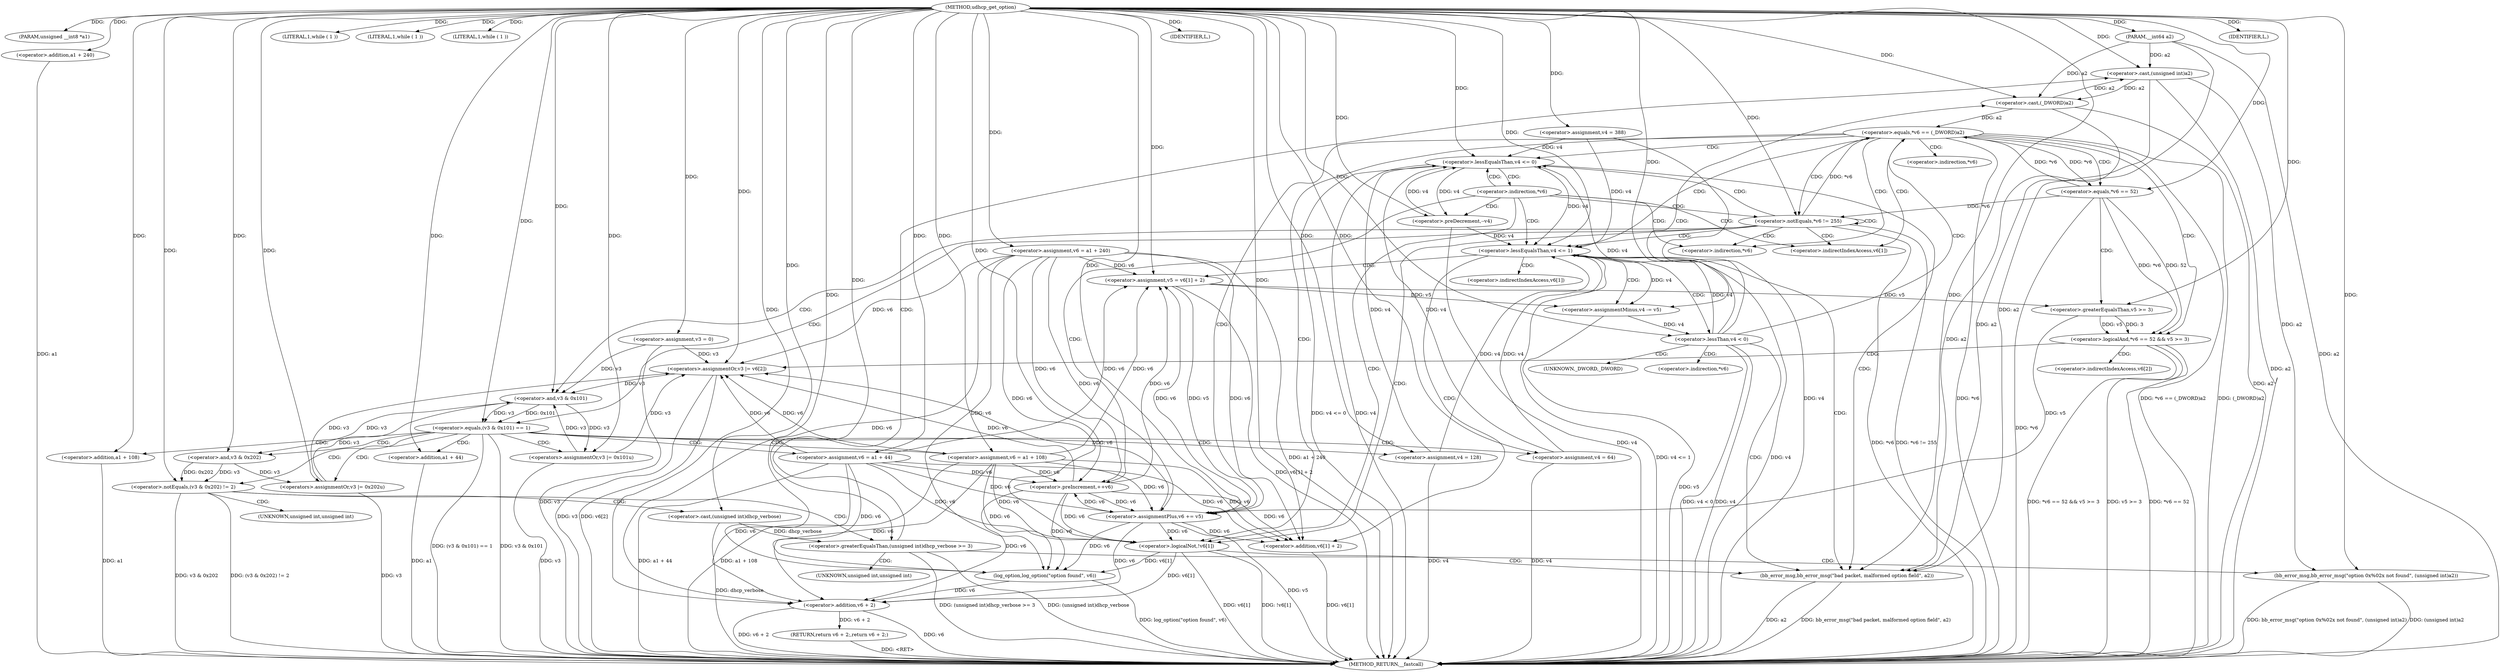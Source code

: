 digraph udhcp_get_option {  
"1000105" [label = "(METHOD,udhcp_get_option)" ]
"1000265" [label = "(METHOD_RETURN,__fastcall)" ]
"1000106" [label = "(PARAM,unsigned __int8 *a1)" ]
"1000107" [label = "(PARAM,__int64 a2)" ]
"1000113" [label = "(<operator>.assignment,v3 = 0)" ]
"1000116" [label = "(<operator>.assignment,v6 = a1 + 240)" ]
"1000118" [label = "(<operator>.addition,a1 + 240)" ]
"1000121" [label = "(<operator>.assignment,v4 = 388)" ]
"1000125" [label = "(LITERAL,1,while ( 1 ))" ]
"1000128" [label = "(LITERAL,1,while ( 1 ))" ]
"1000131" [label = "(LITERAL,1,while ( 1 ))" ]
"1000134" [label = "(<operator>.lessEqualsThan,v4 <= 0)" ]
"1000142" [label = "(<operator>.preDecrement,--v4)" ]
"1000144" [label = "(<operator>.preIncrement,++v6)" ]
"1000147" [label = "(<operator>.notEquals,*v6 != 255)" ]
"1000153" [label = "(<operator>.equals,(v3 & 0x101) == 1)" ]
"1000154" [label = "(<operator>.and,v3 & 0x101)" ]
"1000159" [label = "(<operators>.assignmentOr,v3 |= 0x101u)" ]
"1000162" [label = "(<operator>.assignment,v6 = a1 + 108)" ]
"1000164" [label = "(<operator>.addition,a1 + 108)" ]
"1000167" [label = "(<operator>.assignment,v4 = 128)" ]
"1000173" [label = "(<operator>.notEquals,(v3 & 0x202) != 2)" ]
"1000174" [label = "(<operator>.and,v3 & 0x202)" ]
"1000180" [label = "(<operator>.greaterEqualsThan,(unsigned int)dhcp_verbose >= 3)" ]
"1000181" [label = "(<operator>.cast,(unsigned int)dhcp_verbose)" ]
"1000185" [label = "(bb_error_msg,bb_error_msg(\"option 0x%02x not found\", (unsigned int)a2))" ]
"1000187" [label = "(<operator>.cast,(unsigned int)a2)" ]
"1000190" [label = "(IDENTIFIER,L,)" ]
"1000191" [label = "(<operators>.assignmentOr,v3 |= 0x202u)" ]
"1000194" [label = "(<operator>.assignment,v6 = a1 + 44)" ]
"1000196" [label = "(<operator>.addition,a1 + 44)" ]
"1000199" [label = "(<operator>.assignment,v4 = 64)" ]
"1000203" [label = "(<operator>.lessEqualsThan,v4 <= 1)" ]
"1000207" [label = "(<operator>.assignment,v5 = v6[1] + 2)" ]
"1000209" [label = "(<operator>.addition,v6[1] + 2)" ]
"1000214" [label = "(<operator>.assignmentMinus,v4 -= v5)" ]
"1000218" [label = "(<operator>.lessThan,v4 < 0)" ]
"1000223" [label = "(<operator>.equals,*v6 == (_DWORD)a2)" ]
"1000226" [label = "(<operator>.cast,(_DWORD)a2)" ]
"1000231" [label = "(<operator>.logicalAnd,*v6 == 52 && v5 >= 3)" ]
"1000232" [label = "(<operator>.equals,*v6 == 52)" ]
"1000236" [label = "(<operator>.greaterEqualsThan,v5 >= 3)" ]
"1000239" [label = "(<operators>.assignmentOr,v3 |= v6[2])" ]
"1000244" [label = "(<operator>.assignmentPlus,v6 += v5)" ]
"1000248" [label = "(<operator>.logicalNot,!v6[1])" ]
"1000254" [label = "(bb_error_msg,bb_error_msg(\"bad packet, malformed option field\", a2))" ]
"1000257" [label = "(IDENTIFIER,L,)" ]
"1000258" [label = "(log_option,log_option(\"option found\", v6))" ]
"1000261" [label = "(RETURN,return v6 + 2;,return v6 + 2;)" ]
"1000262" [label = "(<operator>.addition,v6 + 2)" ]
"1000139" [label = "(<operator>.indirection,*v6)" ]
"1000148" [label = "(<operator>.indirection,*v6)" ]
"1000182" [label = "(UNKNOWN,unsigned int,unsigned int)" ]
"1000188" [label = "(UNKNOWN,unsigned int,unsigned int)" ]
"1000210" [label = "(<operator>.indirectIndexAccess,v6[1])" ]
"1000224" [label = "(<operator>.indirection,*v6)" ]
"1000227" [label = "(UNKNOWN,_DWORD,_DWORD)" ]
"1000233" [label = "(<operator>.indirection,*v6)" ]
"1000241" [label = "(<operator>.indirectIndexAccess,v6[2])" ]
"1000249" [label = "(<operator>.indirectIndexAccess,v6[1])" ]
  "1000244" -> "1000265"  [ label = "DDG: v5"] 
  "1000248" -> "1000265"  [ label = "DDG: v6[1]"] 
  "1000248" -> "1000265"  [ label = "DDG: !v6[1]"] 
  "1000231" -> "1000265"  [ label = "DDG: *v6 == 52 && v5 >= 3"] 
  "1000207" -> "1000265"  [ label = "DDG: v6[1] + 2"] 
  "1000194" -> "1000265"  [ label = "DDG: a1 + 44"] 
  "1000180" -> "1000265"  [ label = "DDG: (unsigned int)dhcp_verbose"] 
  "1000162" -> "1000265"  [ label = "DDG: a1 + 108"] 
  "1000218" -> "1000265"  [ label = "DDG: v4 < 0"] 
  "1000142" -> "1000265"  [ label = "DDG: v4"] 
  "1000107" -> "1000265"  [ label = "DDG: a2"] 
  "1000199" -> "1000265"  [ label = "DDG: v4"] 
  "1000203" -> "1000265"  [ label = "DDG: v4 <= 1"] 
  "1000223" -> "1000265"  [ label = "DDG: *v6 == (_DWORD)a2"] 
  "1000187" -> "1000265"  [ label = "DDG: a2"] 
  "1000173" -> "1000265"  [ label = "DDG: v3 & 0x202"] 
  "1000232" -> "1000265"  [ label = "DDG: *v6"] 
  "1000116" -> "1000265"  [ label = "DDG: a1 + 240"] 
  "1000121" -> "1000265"  [ label = "DDG: v4"] 
  "1000258" -> "1000265"  [ label = "DDG: log_option(\"option found\", v6)"] 
  "1000254" -> "1000265"  [ label = "DDG: a2"] 
  "1000134" -> "1000265"  [ label = "DDG: v4 <= 0"] 
  "1000118" -> "1000265"  [ label = "DDG: a1"] 
  "1000153" -> "1000265"  [ label = "DDG: (v3 & 0x101) == 1"] 
  "1000223" -> "1000265"  [ label = "DDG: (_DWORD)a2"] 
  "1000239" -> "1000265"  [ label = "DDG: v6[2]"] 
  "1000181" -> "1000265"  [ label = "DDG: dhcp_verbose"] 
  "1000223" -> "1000265"  [ label = "DDG: *v6"] 
  "1000180" -> "1000265"  [ label = "DDG: (unsigned int)dhcp_verbose >= 3"] 
  "1000147" -> "1000265"  [ label = "DDG: *v6 != 255"] 
  "1000203" -> "1000265"  [ label = "DDG: v4"] 
  "1000147" -> "1000265"  [ label = "DDG: *v6"] 
  "1000231" -> "1000265"  [ label = "DDG: v5 >= 3"] 
  "1000262" -> "1000265"  [ label = "DDG: v6"] 
  "1000231" -> "1000265"  [ label = "DDG: *v6 == 52"] 
  "1000185" -> "1000265"  [ label = "DDG: bb_error_msg(\"option 0x%02x not found\", (unsigned int)a2)"] 
  "1000134" -> "1000265"  [ label = "DDG: v4"] 
  "1000191" -> "1000265"  [ label = "DDG: v3"] 
  "1000185" -> "1000265"  [ label = "DDG: (unsigned int)a2"] 
  "1000226" -> "1000265"  [ label = "DDG: a2"] 
  "1000113" -> "1000265"  [ label = "DDG: v3"] 
  "1000214" -> "1000265"  [ label = "DDG: v5"] 
  "1000173" -> "1000265"  [ label = "DDG: (v3 & 0x202) != 2"] 
  "1000209" -> "1000265"  [ label = "DDG: v6[1]"] 
  "1000159" -> "1000265"  [ label = "DDG: v3"] 
  "1000254" -> "1000265"  [ label = "DDG: bb_error_msg(\"bad packet, malformed option field\", a2)"] 
  "1000262" -> "1000265"  [ label = "DDG: v6 + 2"] 
  "1000196" -> "1000265"  [ label = "DDG: a1"] 
  "1000153" -> "1000265"  [ label = "DDG: v3 & 0x101"] 
  "1000239" -> "1000265"  [ label = "DDG: v3"] 
  "1000167" -> "1000265"  [ label = "DDG: v4"] 
  "1000164" -> "1000265"  [ label = "DDG: a1"] 
  "1000218" -> "1000265"  [ label = "DDG: v4"] 
  "1000261" -> "1000265"  [ label = "DDG: <RET>"] 
  "1000105" -> "1000106"  [ label = "DDG: "] 
  "1000105" -> "1000107"  [ label = "DDG: "] 
  "1000105" -> "1000113"  [ label = "DDG: "] 
  "1000105" -> "1000116"  [ label = "DDG: "] 
  "1000105" -> "1000118"  [ label = "DDG: "] 
  "1000105" -> "1000121"  [ label = "DDG: "] 
  "1000105" -> "1000125"  [ label = "DDG: "] 
  "1000105" -> "1000128"  [ label = "DDG: "] 
  "1000105" -> "1000131"  [ label = "DDG: "] 
  "1000142" -> "1000134"  [ label = "DDG: v4"] 
  "1000199" -> "1000134"  [ label = "DDG: v4"] 
  "1000121" -> "1000134"  [ label = "DDG: v4"] 
  "1000167" -> "1000134"  [ label = "DDG: v4"] 
  "1000218" -> "1000134"  [ label = "DDG: v4"] 
  "1000105" -> "1000134"  [ label = "DDG: "] 
  "1000134" -> "1000142"  [ label = "DDG: v4"] 
  "1000105" -> "1000142"  [ label = "DDG: "] 
  "1000194" -> "1000144"  [ label = "DDG: v6"] 
  "1000244" -> "1000144"  [ label = "DDG: v6"] 
  "1000116" -> "1000144"  [ label = "DDG: v6"] 
  "1000162" -> "1000144"  [ label = "DDG: v6"] 
  "1000105" -> "1000144"  [ label = "DDG: "] 
  "1000232" -> "1000147"  [ label = "DDG: *v6"] 
  "1000105" -> "1000147"  [ label = "DDG: "] 
  "1000154" -> "1000153"  [ label = "DDG: v3"] 
  "1000154" -> "1000153"  [ label = "DDG: 0x101"] 
  "1000191" -> "1000154"  [ label = "DDG: v3"] 
  "1000113" -> "1000154"  [ label = "DDG: v3"] 
  "1000159" -> "1000154"  [ label = "DDG: v3"] 
  "1000239" -> "1000154"  [ label = "DDG: v3"] 
  "1000105" -> "1000154"  [ label = "DDG: "] 
  "1000105" -> "1000153"  [ label = "DDG: "] 
  "1000105" -> "1000159"  [ label = "DDG: "] 
  "1000154" -> "1000159"  [ label = "DDG: v3"] 
  "1000105" -> "1000162"  [ label = "DDG: "] 
  "1000105" -> "1000164"  [ label = "DDG: "] 
  "1000105" -> "1000167"  [ label = "DDG: "] 
  "1000174" -> "1000173"  [ label = "DDG: v3"] 
  "1000174" -> "1000173"  [ label = "DDG: 0x202"] 
  "1000154" -> "1000174"  [ label = "DDG: v3"] 
  "1000105" -> "1000174"  [ label = "DDG: "] 
  "1000105" -> "1000173"  [ label = "DDG: "] 
  "1000181" -> "1000180"  [ label = "DDG: dhcp_verbose"] 
  "1000105" -> "1000181"  [ label = "DDG: "] 
  "1000105" -> "1000180"  [ label = "DDG: "] 
  "1000105" -> "1000185"  [ label = "DDG: "] 
  "1000187" -> "1000185"  [ label = "DDG: a2"] 
  "1000226" -> "1000187"  [ label = "DDG: a2"] 
  "1000107" -> "1000187"  [ label = "DDG: a2"] 
  "1000105" -> "1000187"  [ label = "DDG: "] 
  "1000105" -> "1000190"  [ label = "DDG: "] 
  "1000105" -> "1000191"  [ label = "DDG: "] 
  "1000174" -> "1000191"  [ label = "DDG: v3"] 
  "1000105" -> "1000194"  [ label = "DDG: "] 
  "1000105" -> "1000196"  [ label = "DDG: "] 
  "1000105" -> "1000199"  [ label = "DDG: "] 
  "1000142" -> "1000203"  [ label = "DDG: v4"] 
  "1000199" -> "1000203"  [ label = "DDG: v4"] 
  "1000121" -> "1000203"  [ label = "DDG: v4"] 
  "1000134" -> "1000203"  [ label = "DDG: v4"] 
  "1000167" -> "1000203"  [ label = "DDG: v4"] 
  "1000218" -> "1000203"  [ label = "DDG: v4"] 
  "1000105" -> "1000203"  [ label = "DDG: "] 
  "1000144" -> "1000207"  [ label = "DDG: v6"] 
  "1000194" -> "1000207"  [ label = "DDG: v6"] 
  "1000244" -> "1000207"  [ label = "DDG: v6"] 
  "1000116" -> "1000207"  [ label = "DDG: v6"] 
  "1000162" -> "1000207"  [ label = "DDG: v6"] 
  "1000105" -> "1000207"  [ label = "DDG: "] 
  "1000144" -> "1000209"  [ label = "DDG: v6"] 
  "1000194" -> "1000209"  [ label = "DDG: v6"] 
  "1000244" -> "1000209"  [ label = "DDG: v6"] 
  "1000116" -> "1000209"  [ label = "DDG: v6"] 
  "1000162" -> "1000209"  [ label = "DDG: v6"] 
  "1000105" -> "1000209"  [ label = "DDG: "] 
  "1000207" -> "1000214"  [ label = "DDG: v5"] 
  "1000105" -> "1000214"  [ label = "DDG: "] 
  "1000203" -> "1000214"  [ label = "DDG: v4"] 
  "1000214" -> "1000218"  [ label = "DDG: v4"] 
  "1000105" -> "1000218"  [ label = "DDG: "] 
  "1000232" -> "1000223"  [ label = "DDG: *v6"] 
  "1000147" -> "1000223"  [ label = "DDG: *v6"] 
  "1000226" -> "1000223"  [ label = "DDG: a2"] 
  "1000187" -> "1000226"  [ label = "DDG: a2"] 
  "1000107" -> "1000226"  [ label = "DDG: a2"] 
  "1000105" -> "1000226"  [ label = "DDG: "] 
  "1000232" -> "1000231"  [ label = "DDG: *v6"] 
  "1000232" -> "1000231"  [ label = "DDG: 52"] 
  "1000223" -> "1000232"  [ label = "DDG: *v6"] 
  "1000105" -> "1000232"  [ label = "DDG: "] 
  "1000236" -> "1000231"  [ label = "DDG: v5"] 
  "1000236" -> "1000231"  [ label = "DDG: 3"] 
  "1000105" -> "1000236"  [ label = "DDG: "] 
  "1000207" -> "1000236"  [ label = "DDG: v5"] 
  "1000144" -> "1000239"  [ label = "DDG: v6"] 
  "1000194" -> "1000239"  [ label = "DDG: v6"] 
  "1000244" -> "1000239"  [ label = "DDG: v6"] 
  "1000116" -> "1000239"  [ label = "DDG: v6"] 
  "1000162" -> "1000239"  [ label = "DDG: v6"] 
  "1000191" -> "1000239"  [ label = "DDG: v3"] 
  "1000113" -> "1000239"  [ label = "DDG: v3"] 
  "1000159" -> "1000239"  [ label = "DDG: v3"] 
  "1000105" -> "1000239"  [ label = "DDG: "] 
  "1000236" -> "1000244"  [ label = "DDG: v5"] 
  "1000105" -> "1000244"  [ label = "DDG: "] 
  "1000207" -> "1000244"  [ label = "DDG: v5"] 
  "1000144" -> "1000244"  [ label = "DDG: v6"] 
  "1000194" -> "1000244"  [ label = "DDG: v6"] 
  "1000116" -> "1000244"  [ label = "DDG: v6"] 
  "1000162" -> "1000244"  [ label = "DDG: v6"] 
  "1000144" -> "1000248"  [ label = "DDG: v6"] 
  "1000194" -> "1000248"  [ label = "DDG: v6"] 
  "1000244" -> "1000248"  [ label = "DDG: v6"] 
  "1000116" -> "1000248"  [ label = "DDG: v6"] 
  "1000162" -> "1000248"  [ label = "DDG: v6"] 
  "1000105" -> "1000254"  [ label = "DDG: "] 
  "1000187" -> "1000254"  [ label = "DDG: a2"] 
  "1000226" -> "1000254"  [ label = "DDG: a2"] 
  "1000107" -> "1000254"  [ label = "DDG: a2"] 
  "1000105" -> "1000257"  [ label = "DDG: "] 
  "1000105" -> "1000258"  [ label = "DDG: "] 
  "1000248" -> "1000258"  [ label = "DDG: v6[1]"] 
  "1000144" -> "1000258"  [ label = "DDG: v6"] 
  "1000194" -> "1000258"  [ label = "DDG: v6"] 
  "1000244" -> "1000258"  [ label = "DDG: v6"] 
  "1000116" -> "1000258"  [ label = "DDG: v6"] 
  "1000162" -> "1000258"  [ label = "DDG: v6"] 
  "1000262" -> "1000261"  [ label = "DDG: v6 + 2"] 
  "1000258" -> "1000262"  [ label = "DDG: v6"] 
  "1000248" -> "1000262"  [ label = "DDG: v6[1]"] 
  "1000105" -> "1000262"  [ label = "DDG: "] 
  "1000144" -> "1000262"  [ label = "DDG: v6"] 
  "1000194" -> "1000262"  [ label = "DDG: v6"] 
  "1000244" -> "1000262"  [ label = "DDG: v6"] 
  "1000116" -> "1000262"  [ label = "DDG: v6"] 
  "1000162" -> "1000262"  [ label = "DDG: v6"] 
  "1000134" -> "1000254"  [ label = "CDG: "] 
  "1000134" -> "1000139"  [ label = "CDG: "] 
  "1000139" -> "1000144"  [ label = "CDG: "] 
  "1000139" -> "1000142"  [ label = "CDG: "] 
  "1000139" -> "1000203"  [ label = "CDG: "] 
  "1000139" -> "1000249"  [ label = "CDG: "] 
  "1000139" -> "1000248"  [ label = "CDG: "] 
  "1000139" -> "1000148"  [ label = "CDG: "] 
  "1000139" -> "1000147"  [ label = "CDG: "] 
  "1000139" -> "1000134"  [ label = "CDG: "] 
  "1000147" -> "1000154"  [ label = "CDG: "] 
  "1000147" -> "1000153"  [ label = "CDG: "] 
  "1000147" -> "1000203"  [ label = "CDG: "] 
  "1000147" -> "1000134"  [ label = "CDG: "] 
  "1000147" -> "1000148"  [ label = "CDG: "] 
  "1000147" -> "1000147"  [ label = "CDG: "] 
  "1000147" -> "1000249"  [ label = "CDG: "] 
  "1000147" -> "1000248"  [ label = "CDG: "] 
  "1000153" -> "1000174"  [ label = "CDG: "] 
  "1000153" -> "1000173"  [ label = "CDG: "] 
  "1000153" -> "1000167"  [ label = "CDG: "] 
  "1000153" -> "1000164"  [ label = "CDG: "] 
  "1000153" -> "1000162"  [ label = "CDG: "] 
  "1000153" -> "1000191"  [ label = "CDG: "] 
  "1000153" -> "1000199"  [ label = "CDG: "] 
  "1000153" -> "1000196"  [ label = "CDG: "] 
  "1000153" -> "1000194"  [ label = "CDG: "] 
  "1000153" -> "1000159"  [ label = "CDG: "] 
  "1000173" -> "1000182"  [ label = "CDG: "] 
  "1000173" -> "1000181"  [ label = "CDG: "] 
  "1000173" -> "1000180"  [ label = "CDG: "] 
  "1000180" -> "1000188"  [ label = "CDG: "] 
  "1000180" -> "1000187"  [ label = "CDG: "] 
  "1000180" -> "1000185"  [ label = "CDG: "] 
  "1000203" -> "1000207"  [ label = "CDG: "] 
  "1000203" -> "1000218"  [ label = "CDG: "] 
  "1000203" -> "1000214"  [ label = "CDG: "] 
  "1000203" -> "1000210"  [ label = "CDG: "] 
  "1000203" -> "1000209"  [ label = "CDG: "] 
  "1000203" -> "1000254"  [ label = "CDG: "] 
  "1000218" -> "1000224"  [ label = "CDG: "] 
  "1000218" -> "1000223"  [ label = "CDG: "] 
  "1000218" -> "1000227"  [ label = "CDG: "] 
  "1000218" -> "1000226"  [ label = "CDG: "] 
  "1000218" -> "1000254"  [ label = "CDG: "] 
  "1000223" -> "1000233"  [ label = "CDG: "] 
  "1000223" -> "1000232"  [ label = "CDG: "] 
  "1000223" -> "1000231"  [ label = "CDG: "] 
  "1000223" -> "1000249"  [ label = "CDG: "] 
  "1000223" -> "1000248"  [ label = "CDG: "] 
  "1000223" -> "1000244"  [ label = "CDG: "] 
  "1000223" -> "1000203"  [ label = "CDG: "] 
  "1000223" -> "1000134"  [ label = "CDG: "] 
  "1000223" -> "1000148"  [ label = "CDG: "] 
  "1000223" -> "1000147"  [ label = "CDG: "] 
  "1000231" -> "1000239"  [ label = "CDG: "] 
  "1000231" -> "1000241"  [ label = "CDG: "] 
  "1000232" -> "1000236"  [ label = "CDG: "] 
  "1000248" -> "1000254"  [ label = "CDG: "] 
}
